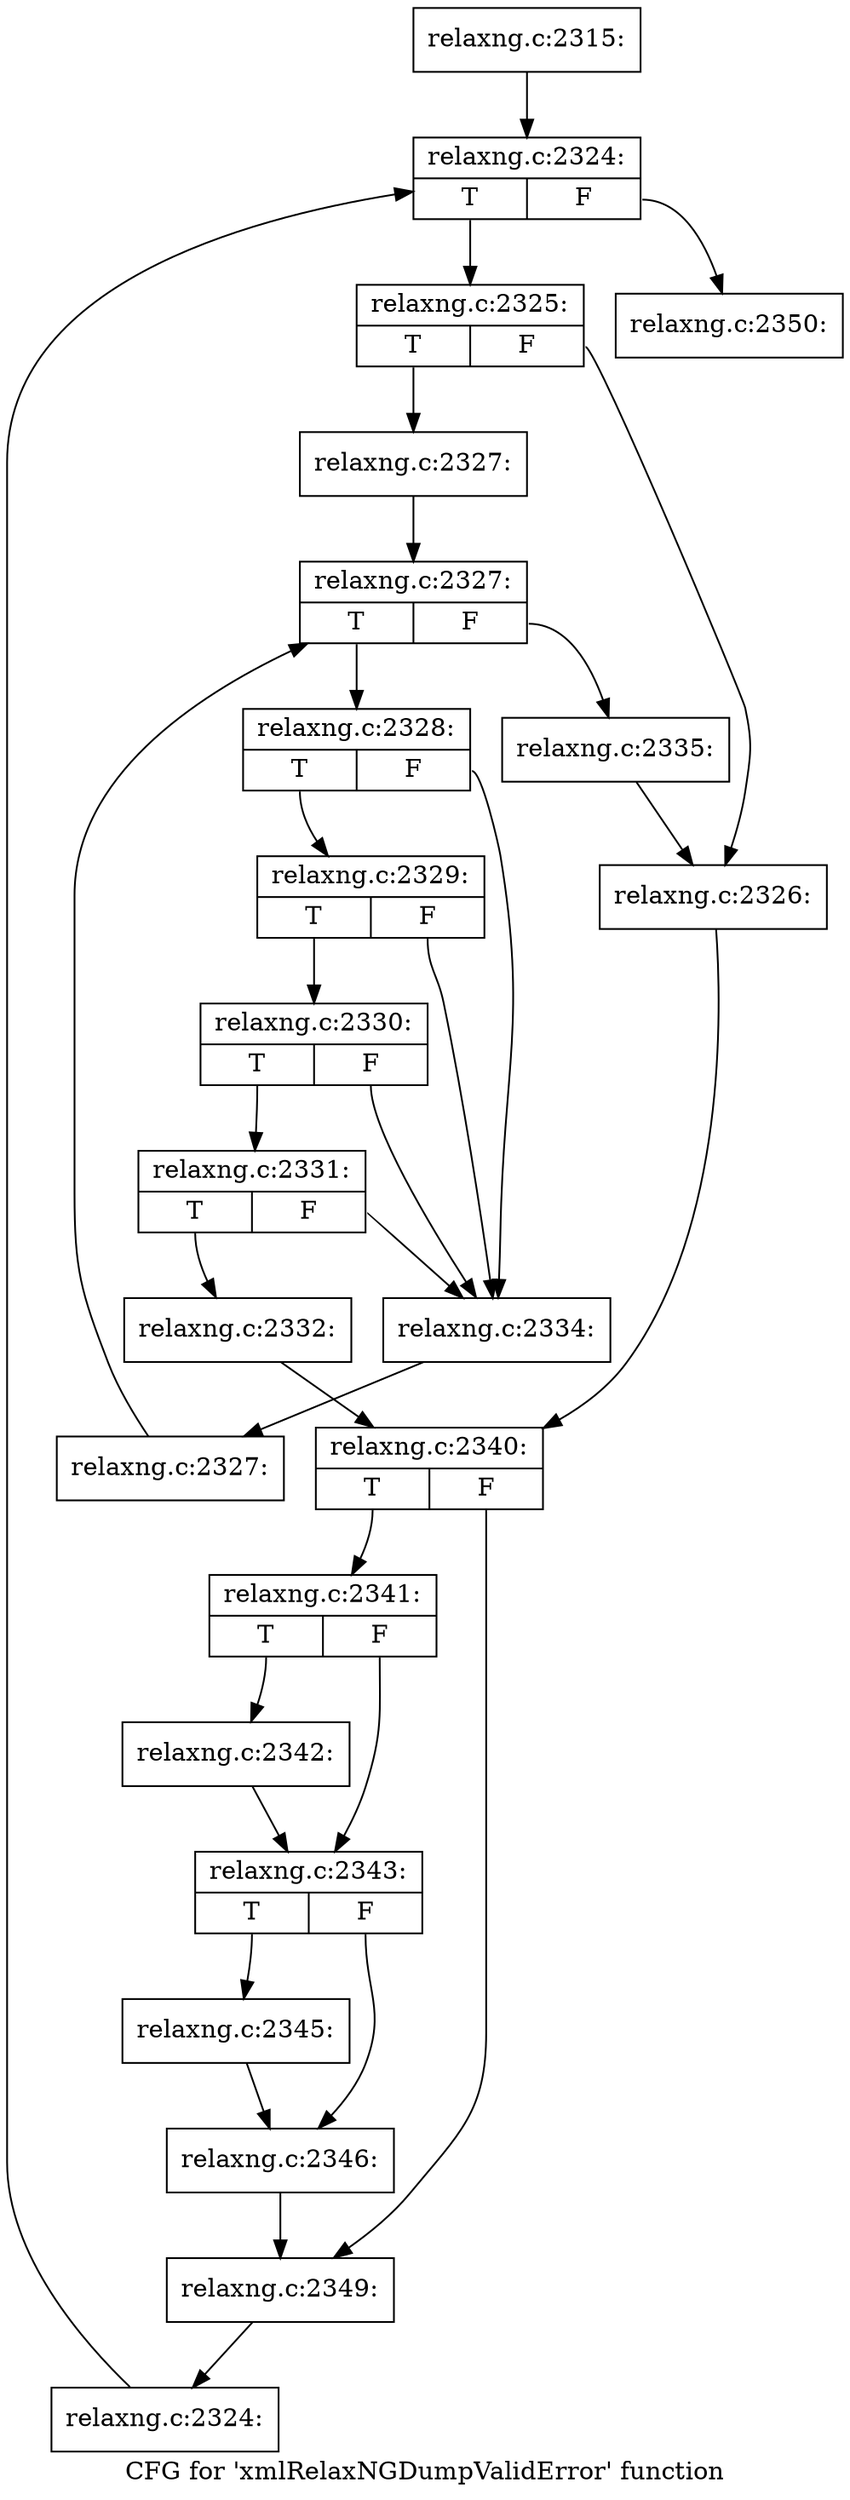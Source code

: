digraph "CFG for 'xmlRelaxNGDumpValidError' function" {
	label="CFG for 'xmlRelaxNGDumpValidError' function";

	Node0x555e9c594a10 [shape=record,label="{relaxng.c:2315:}"];
	Node0x555e9c594a10 -> Node0x555e9c2f7600;
	Node0x555e9c2f7600 [shape=record,label="{relaxng.c:2324:|{<s0>T|<s1>F}}"];
	Node0x555e9c2f7600:s0 -> Node0x555e9c5a9c30;
	Node0x555e9c2f7600:s1 -> Node0x555e9c2f7320;
	Node0x555e9c5a9c30 [shape=record,label="{relaxng.c:2325:|{<s0>T|<s1>F}}"];
	Node0x555e9c5a9c30:s0 -> Node0x555e9c5aa330;
	Node0x555e9c5a9c30:s1 -> Node0x555e9c5aa380;
	Node0x555e9c5aa330 [shape=record,label="{relaxng.c:2327:}"];
	Node0x555e9c5aa330 -> Node0x555e9c5aa870;
	Node0x555e9c5aa870 [shape=record,label="{relaxng.c:2327:|{<s0>T|<s1>F}}"];
	Node0x555e9c5aa870:s0 -> Node0x555e9c5aaaf0;
	Node0x555e9c5aa870:s1 -> Node0x555e9c5aa6d0;
	Node0x555e9c5aaaf0 [shape=record,label="{relaxng.c:2328:|{<s0>T|<s1>F}}"];
	Node0x555e9c5aaaf0:s0 -> Node0x555e9c5ab300;
	Node0x555e9c5aaaf0:s1 -> Node0x555e9c5ab1b0;
	Node0x555e9c5ab300 [shape=record,label="{relaxng.c:2329:|{<s0>T|<s1>F}}"];
	Node0x555e9c5ab300:s0 -> Node0x555e9c5ab280;
	Node0x555e9c5ab300:s1 -> Node0x555e9c5ab1b0;
	Node0x555e9c5ab280 [shape=record,label="{relaxng.c:2330:|{<s0>T|<s1>F}}"];
	Node0x555e9c5ab280:s0 -> Node0x555e9c5ab200;
	Node0x555e9c5ab280:s1 -> Node0x555e9c5ab1b0;
	Node0x555e9c5ab200 [shape=record,label="{relaxng.c:2331:|{<s0>T|<s1>F}}"];
	Node0x555e9c5ab200:s0 -> Node0x555e9c5ab160;
	Node0x555e9c5ab200:s1 -> Node0x555e9c5ab1b0;
	Node0x555e9c5ab160 [shape=record,label="{relaxng.c:2332:}"];
	Node0x555e9c5ab160 -> Node0x555e9c5ad070;
	Node0x555e9c5ab1b0 [shape=record,label="{relaxng.c:2334:}"];
	Node0x555e9c5ab1b0 -> Node0x555e9c5aaa60;
	Node0x555e9c5aaa60 [shape=record,label="{relaxng.c:2327:}"];
	Node0x555e9c5aaa60 -> Node0x555e9c5aa870;
	Node0x555e9c5aa6d0 [shape=record,label="{relaxng.c:2335:}"];
	Node0x555e9c5aa6d0 -> Node0x555e9c5aa380;
	Node0x555e9c5aa380 [shape=record,label="{relaxng.c:2326:}"];
	Node0x555e9c5aa380 -> Node0x555e9c5ad070;
	Node0x555e9c5ad070 [shape=record,label="{relaxng.c:2340:|{<s0>T|<s1>F}}"];
	Node0x555e9c5ad070:s0 -> Node0x555e9c5aea20;
	Node0x555e9c5ad070:s1 -> Node0x555e9c5aea70;
	Node0x555e9c5aea20 [shape=record,label="{relaxng.c:2341:|{<s0>T|<s1>F}}"];
	Node0x555e9c5aea20:s0 -> Node0x555e9c5aeef0;
	Node0x555e9c5aea20:s1 -> Node0x555e9c5aef40;
	Node0x555e9c5aeef0 [shape=record,label="{relaxng.c:2342:}"];
	Node0x555e9c5aeef0 -> Node0x555e9c5aef40;
	Node0x555e9c5aef40 [shape=record,label="{relaxng.c:2343:|{<s0>T|<s1>F}}"];
	Node0x555e9c5aef40:s0 -> Node0x555e9c5af940;
	Node0x555e9c5aef40:s1 -> Node0x555e9c5af990;
	Node0x555e9c5af940 [shape=record,label="{relaxng.c:2345:}"];
	Node0x555e9c5af940 -> Node0x555e9c5af990;
	Node0x555e9c5af990 [shape=record,label="{relaxng.c:2346:}"];
	Node0x555e9c5af990 -> Node0x555e9c5aea70;
	Node0x555e9c5aea70 [shape=record,label="{relaxng.c:2349:}"];
	Node0x555e9c5aea70 -> Node0x555e9c5a9ba0;
	Node0x555e9c5a9ba0 [shape=record,label="{relaxng.c:2324:}"];
	Node0x555e9c5a9ba0 -> Node0x555e9c2f7600;
	Node0x555e9c2f7320 [shape=record,label="{relaxng.c:2350:}"];
}
